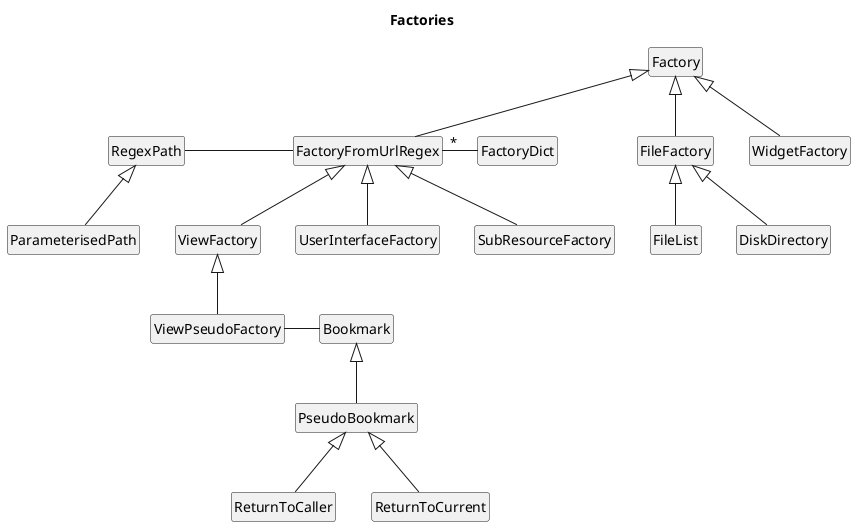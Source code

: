 @startuml

title Factories

hide members
hide circle


FactoryFromUrlRegex -up-|> Factory
WidgetFactory -up-|> Factory
FileFactory -up-|> Factory
FileList -up-|> FileFactory
DiskDirectory -up-|> FileFactory
UserInterfaceFactory -up-|> FactoryFromUrlRegex
SubResourceFactory -up-|> FactoryFromUrlRegex
ViewFactory -up-|> FactoryFromUrlRegex
ViewPseudoFactory -up-|> ViewFactory

ViewPseudoFactory -right- Bookmark

PseudoBookmark -up-|> Bookmark
ReturnToCaller -up-|> PseudoBookmark
ReturnToCurrent -up-|> PseudoBookmark


FactoryFromUrlRegex "*" -right-  FactoryDict
FactoryFromUrlRegex -left-  RegexPath

ParameterisedPath -up-|> RegexPath

@enduml
